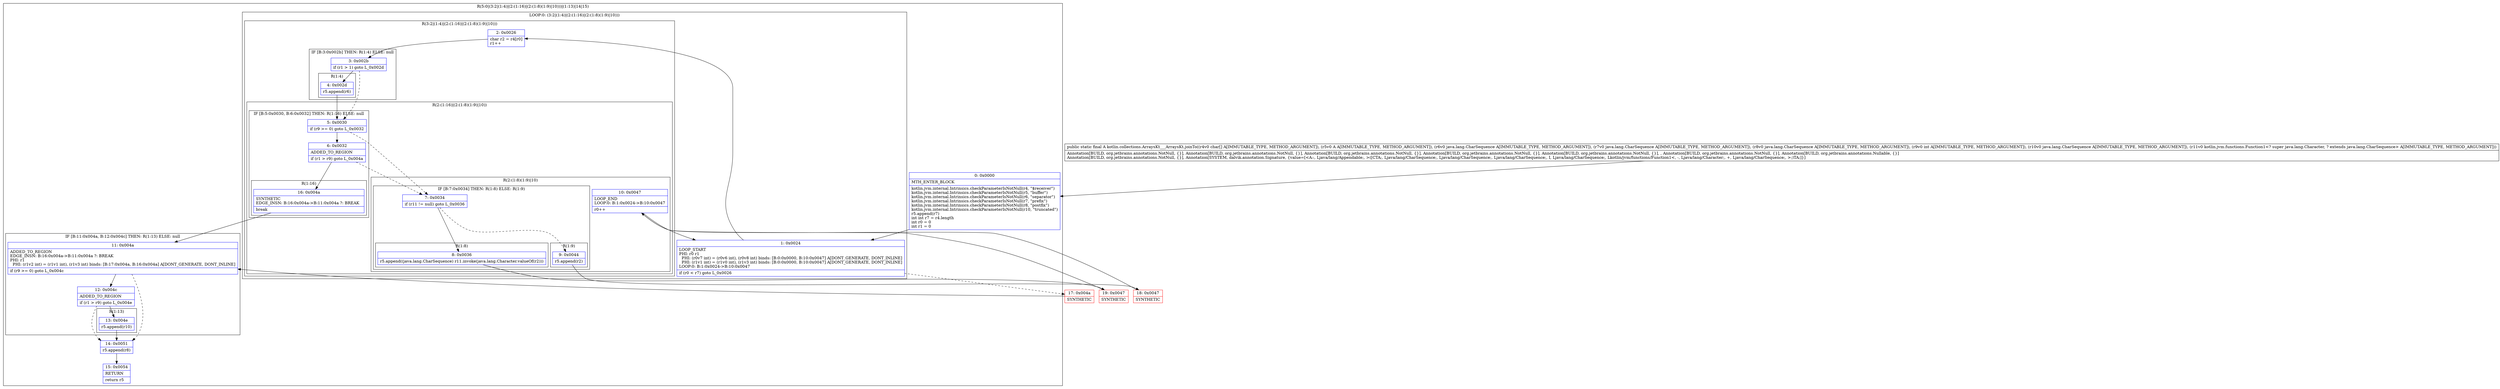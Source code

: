 digraph "CFG forkotlin.collections.ArraysKt___ArraysKt.joinTo([CLjava\/lang\/Appendable;Ljava\/lang\/CharSequence;Ljava\/lang\/CharSequence;Ljava\/lang\/CharSequence;ILjava\/lang\/CharSequence;Lkotlin\/jvm\/functions\/Function1;)Ljava\/lang\/Appendable;" {
subgraph cluster_Region_559666933 {
label = "R(5:0|(3:2|(1:4)|(2:(1:16)|(2:(1:8)(1:9)|10)))|(1:13)|14|15)";
node [shape=record,color=blue];
Node_0 [shape=record,label="{0\:\ 0x0000|MTH_ENTER_BLOCK\l|kotlin.jvm.internal.Intrinsics.checkParameterIsNotNull(r4, \"$receiver\")\lkotlin.jvm.internal.Intrinsics.checkParameterIsNotNull(r5, \"buffer\")\lkotlin.jvm.internal.Intrinsics.checkParameterIsNotNull(r6, \"separator\")\lkotlin.jvm.internal.Intrinsics.checkParameterIsNotNull(r7, \"prefix\")\lkotlin.jvm.internal.Intrinsics.checkParameterIsNotNull(r8, \"postfix\")\lkotlin.jvm.internal.Intrinsics.checkParameterIsNotNull(r10, \"truncated\")\lr5.append(r7)\lint int r7 = r4.length\lint r0 = 0\lint r1 = 0\l}"];
subgraph cluster_LoopRegion_1226614445 {
label = "LOOP:0: (3:2|(1:4)|(2:(1:16)|(2:(1:8)(1:9)|10)))";
node [shape=record,color=blue];
Node_1 [shape=record,label="{1\:\ 0x0024|LOOP_START\lPHI: r0 r1 \l  PHI: (r0v7 int) = (r0v6 int), (r0v8 int) binds: [B:0:0x0000, B:10:0x0047] A[DONT_GENERATE, DONT_INLINE]\l  PHI: (r1v1 int) = (r1v0 int), (r1v3 int) binds: [B:0:0x0000, B:10:0x0047] A[DONT_GENERATE, DONT_INLINE]\lLOOP:0: B:1:0x0024\-\>B:10:0x0047\l|if (r0 \< r7) goto L_0x0026\l}"];
subgraph cluster_Region_1843954952 {
label = "R(3:2|(1:4)|(2:(1:16)|(2:(1:8)(1:9)|10)))";
node [shape=record,color=blue];
Node_2 [shape=record,label="{2\:\ 0x0026|char r2 = r4[r0]\lr1++\l}"];
subgraph cluster_IfRegion_876638908 {
label = "IF [B:3:0x002b] THEN: R(1:4) ELSE: null";
node [shape=record,color=blue];
Node_3 [shape=record,label="{3\:\ 0x002b|if (r1 \> 1) goto L_0x002d\l}"];
subgraph cluster_Region_2030280876 {
label = "R(1:4)";
node [shape=record,color=blue];
Node_4 [shape=record,label="{4\:\ 0x002d|r5.append(r6)\l}"];
}
}
subgraph cluster_Region_1025284643 {
label = "R(2:(1:16)|(2:(1:8)(1:9)|10))";
node [shape=record,color=blue];
subgraph cluster_IfRegion_489251321 {
label = "IF [B:5:0x0030, B:6:0x0032] THEN: R(1:16) ELSE: null";
node [shape=record,color=blue];
Node_5 [shape=record,label="{5\:\ 0x0030|if (r9 \>= 0) goto L_0x0032\l}"];
Node_6 [shape=record,label="{6\:\ 0x0032|ADDED_TO_REGION\l|if (r1 \> r9) goto L_0x004a\l}"];
subgraph cluster_Region_2129314768 {
label = "R(1:16)";
node [shape=record,color=blue];
Node_16 [shape=record,label="{16\:\ 0x004a|SYNTHETIC\lEDGE_INSN: B:16:0x004a\-\>B:11:0x004a ?: BREAK  \l|break\l}"];
}
}
subgraph cluster_Region_809153850 {
label = "R(2:(1:8)(1:9)|10)";
node [shape=record,color=blue];
subgraph cluster_IfRegion_1383017326 {
label = "IF [B:7:0x0034] THEN: R(1:8) ELSE: R(1:9)";
node [shape=record,color=blue];
Node_7 [shape=record,label="{7\:\ 0x0034|if (r11 != null) goto L_0x0036\l}"];
subgraph cluster_Region_906884943 {
label = "R(1:8)";
node [shape=record,color=blue];
Node_8 [shape=record,label="{8\:\ 0x0036|r5.append((java.lang.CharSequence) r11.invoke(java.lang.Character.valueOf(r2)))\l}"];
}
subgraph cluster_Region_1863953967 {
label = "R(1:9)";
node [shape=record,color=blue];
Node_9 [shape=record,label="{9\:\ 0x0044|r5.append(r2)\l}"];
}
}
Node_10 [shape=record,label="{10\:\ 0x0047|LOOP_END\lLOOP:0: B:1:0x0024\-\>B:10:0x0047\l|r0++\l}"];
}
}
}
}
subgraph cluster_IfRegion_1263790429 {
label = "IF [B:11:0x004a, B:12:0x004c] THEN: R(1:13) ELSE: null";
node [shape=record,color=blue];
Node_11 [shape=record,label="{11\:\ 0x004a|ADDED_TO_REGION\lEDGE_INSN: B:16:0x004a\-\>B:11:0x004a ?: BREAK  \lPHI: r1 \l  PHI: (r1v2 int) = (r1v1 int), (r1v3 int) binds: [B:17:0x004a, B:16:0x004a] A[DONT_GENERATE, DONT_INLINE]\l|if (r9 \>= 0) goto L_0x004c\l}"];
Node_12 [shape=record,label="{12\:\ 0x004c|ADDED_TO_REGION\l|if (r1 \> r9) goto L_0x004e\l}"];
subgraph cluster_Region_1204098143 {
label = "R(1:13)";
node [shape=record,color=blue];
Node_13 [shape=record,label="{13\:\ 0x004e|r5.append(r10)\l}"];
}
}
Node_14 [shape=record,label="{14\:\ 0x0051|r5.append(r8)\l}"];
Node_15 [shape=record,label="{15\:\ 0x0054|RETURN\l|return r5\l}"];
}
Node_17 [shape=record,color=red,label="{17\:\ 0x004a|SYNTHETIC\l}"];
Node_18 [shape=record,color=red,label="{18\:\ 0x0047|SYNTHETIC\l}"];
Node_19 [shape=record,color=red,label="{19\:\ 0x0047|SYNTHETIC\l}"];
MethodNode[shape=record,label="{public static final A kotlin.collections.ArraysKt___ArraysKt.joinTo((r4v0 char[] A[IMMUTABLE_TYPE, METHOD_ARGUMENT]), (r5v0 A A[IMMUTABLE_TYPE, METHOD_ARGUMENT]), (r6v0 java.lang.CharSequence A[IMMUTABLE_TYPE, METHOD_ARGUMENT]), (r7v0 java.lang.CharSequence A[IMMUTABLE_TYPE, METHOD_ARGUMENT]), (r8v0 java.lang.CharSequence A[IMMUTABLE_TYPE, METHOD_ARGUMENT]), (r9v0 int A[IMMUTABLE_TYPE, METHOD_ARGUMENT]), (r10v0 java.lang.CharSequence A[IMMUTABLE_TYPE, METHOD_ARGUMENT]), (r11v0 kotlin.jvm.functions.Function1\<? super java.lang.Character, ? extends java.lang.CharSequence\> A[IMMUTABLE_TYPE, METHOD_ARGUMENT]))  | Annotation[BUILD, org.jetbrains.annotations.NotNull, \{\}], Annotation[BUILD, org.jetbrains.annotations.NotNull, \{\}], Annotation[BUILD, org.jetbrains.annotations.NotNull, \{\}], Annotation[BUILD, org.jetbrains.annotations.NotNull, \{\}], Annotation[BUILD, org.jetbrains.annotations.NotNull, \{\}], , Annotation[BUILD, org.jetbrains.annotations.NotNull, \{\}], Annotation[BUILD, org.jetbrains.annotations.Nullable, \{\}]\lAnnotation[BUILD, org.jetbrains.annotations.NotNull, \{\}], Annotation[SYSTEM, dalvik.annotation.Signature, \{value=[\<A::, Ljava\/lang\/Appendable;, \>([CTA;, Ljava\/lang\/CharSequence;, Ljava\/lang\/CharSequence;, Ljava\/lang\/CharSequence;, I, Ljava\/lang\/CharSequence;, Lkotlin\/jvm\/functions\/Function1\<, \-, Ljava\/lang\/Character;, +, Ljava\/lang\/CharSequence;, \>;)TA;]\}]\l}"];
MethodNode -> Node_0;
Node_0 -> Node_1;
Node_1 -> Node_2;
Node_1 -> Node_17[style=dashed];
Node_2 -> Node_3;
Node_3 -> Node_4;
Node_3 -> Node_5[style=dashed];
Node_4 -> Node_5;
Node_5 -> Node_6;
Node_5 -> Node_7[style=dashed];
Node_6 -> Node_7[style=dashed];
Node_6 -> Node_16;
Node_16 -> Node_11;
Node_7 -> Node_8;
Node_7 -> Node_9[style=dashed];
Node_8 -> Node_19;
Node_9 -> Node_18;
Node_10 -> Node_1;
Node_11 -> Node_12;
Node_11 -> Node_14[style=dashed];
Node_12 -> Node_13;
Node_12 -> Node_14[style=dashed];
Node_13 -> Node_14;
Node_14 -> Node_15;
Node_17 -> Node_11;
Node_18 -> Node_10;
Node_19 -> Node_10;
}

